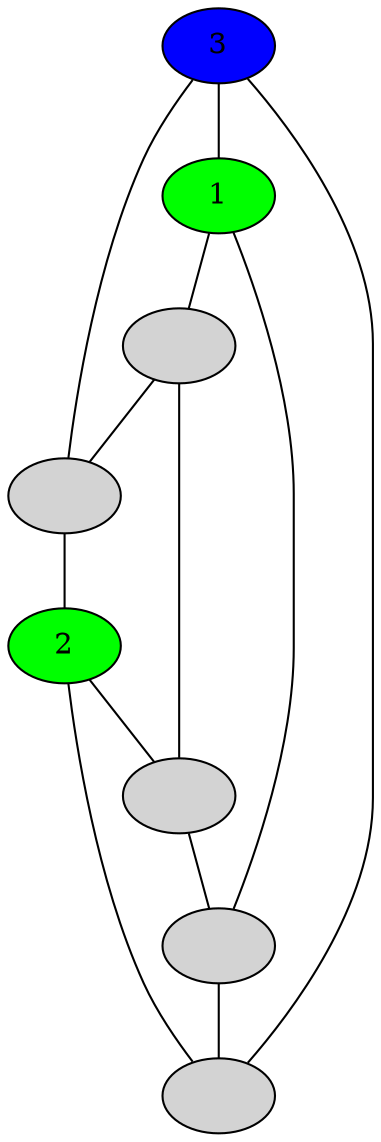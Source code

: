 graph crown {
	n1 [label="3", style="filled", fillcolor="blue"];
	n2 [label="1", style="filled", fillcolor="green"];
	n3 [label="", style="filled", fillcolor=""];
	n4 [label="", style="filled", fillcolor=""];
	n5 [label="2", style="filled", fillcolor="green"];
	n6 [label="", style="filled", fillcolor=""];
	n7 [label="", style="filled", fillcolor=""];
	n8 [label="", style="filled", fillcolor=""];
	
	n1 -- n2 -- n3 -- n4 -- n5 -- n6 -- n7 -- n8 -- n1;
	n1 -- n4;
	n2 -- n7;
	n3 -- n6;
	n5 -- n8;
}
